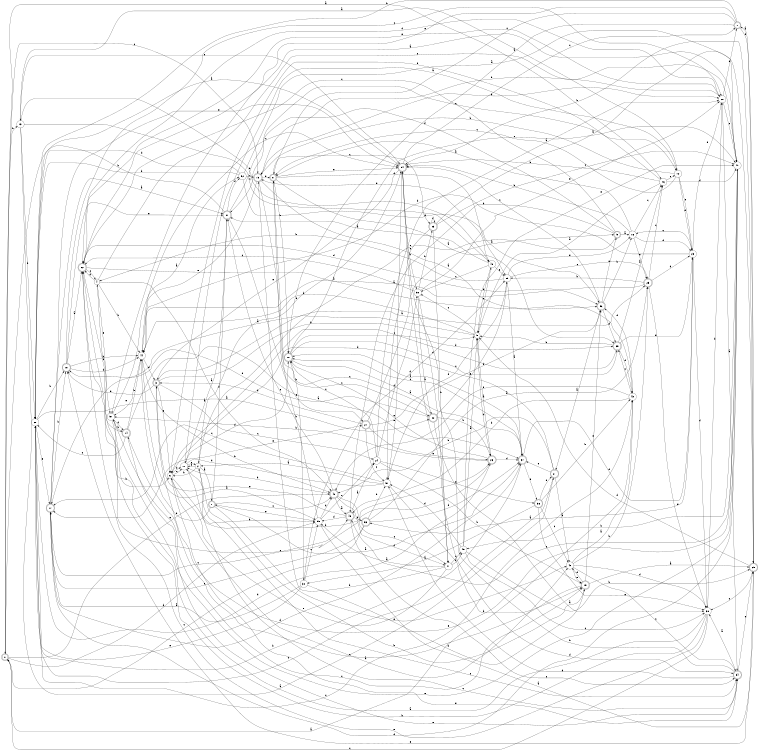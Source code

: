 digraph n47_6 {
__start0 [label="" shape="none"];

rankdir=LR;
size="8,5";

s0 [style="rounded,filled", color="black", fillcolor="white" shape="doublecircle", label="0"];
s1 [style="rounded,filled", color="black", fillcolor="white" shape="doublecircle", label="1"];
s2 [style="filled", color="black", fillcolor="white" shape="circle", label="2"];
s3 [style="rounded,filled", color="black", fillcolor="white" shape="doublecircle", label="3"];
s4 [style="filled", color="black", fillcolor="white" shape="circle", label="4"];
s5 [style="rounded,filled", color="black", fillcolor="white" shape="doublecircle", label="5"];
s6 [style="filled", color="black", fillcolor="white" shape="circle", label="6"];
s7 [style="rounded,filled", color="black", fillcolor="white" shape="doublecircle", label="7"];
s8 [style="rounded,filled", color="black", fillcolor="white" shape="doublecircle", label="8"];
s9 [style="filled", color="black", fillcolor="white" shape="circle", label="9"];
s10 [style="rounded,filled", color="black", fillcolor="white" shape="doublecircle", label="10"];
s11 [style="filled", color="black", fillcolor="white" shape="circle", label="11"];
s12 [style="filled", color="black", fillcolor="white" shape="circle", label="12"];
s13 [style="filled", color="black", fillcolor="white" shape="circle", label="13"];
s14 [style="rounded,filled", color="black", fillcolor="white" shape="doublecircle", label="14"];
s15 [style="rounded,filled", color="black", fillcolor="white" shape="doublecircle", label="15"];
s16 [style="filled", color="black", fillcolor="white" shape="circle", label="16"];
s17 [style="rounded,filled", color="black", fillcolor="white" shape="doublecircle", label="17"];
s18 [style="rounded,filled", color="black", fillcolor="white" shape="doublecircle", label="18"];
s19 [style="rounded,filled", color="black", fillcolor="white" shape="doublecircle", label="19"];
s20 [style="filled", color="black", fillcolor="white" shape="circle", label="20"];
s21 [style="rounded,filled", color="black", fillcolor="white" shape="doublecircle", label="21"];
s22 [style="rounded,filled", color="black", fillcolor="white" shape="doublecircle", label="22"];
s23 [style="filled", color="black", fillcolor="white" shape="circle", label="23"];
s24 [style="filled", color="black", fillcolor="white" shape="circle", label="24"];
s25 [style="rounded,filled", color="black", fillcolor="white" shape="doublecircle", label="25"];
s26 [style="rounded,filled", color="black", fillcolor="white" shape="doublecircle", label="26"];
s27 [style="rounded,filled", color="black", fillcolor="white" shape="doublecircle", label="27"];
s28 [style="filled", color="black", fillcolor="white" shape="circle", label="28"];
s29 [style="rounded,filled", color="black", fillcolor="white" shape="doublecircle", label="29"];
s30 [style="filled", color="black", fillcolor="white" shape="circle", label="30"];
s31 [style="rounded,filled", color="black", fillcolor="white" shape="doublecircle", label="31"];
s32 [style="rounded,filled", color="black", fillcolor="white" shape="doublecircle", label="32"];
s33 [style="rounded,filled", color="black", fillcolor="white" shape="doublecircle", label="33"];
s34 [style="rounded,filled", color="black", fillcolor="white" shape="doublecircle", label="34"];
s35 [style="filled", color="black", fillcolor="white" shape="circle", label="35"];
s36 [style="rounded,filled", color="black", fillcolor="white" shape="doublecircle", label="36"];
s37 [style="rounded,filled", color="black", fillcolor="white" shape="doublecircle", label="37"];
s38 [style="filled", color="black", fillcolor="white" shape="circle", label="38"];
s39 [style="rounded,filled", color="black", fillcolor="white" shape="doublecircle", label="39"];
s40 [style="rounded,filled", color="black", fillcolor="white" shape="doublecircle", label="40"];
s41 [style="filled", color="black", fillcolor="white" shape="circle", label="41"];
s42 [style="filled", color="black", fillcolor="white" shape="circle", label="42"];
s43 [style="filled", color="black", fillcolor="white" shape="circle", label="43"];
s44 [style="filled", color="black", fillcolor="white" shape="circle", label="44"];
s45 [style="filled", color="black", fillcolor="white" shape="circle", label="45"];
s46 [style="filled", color="black", fillcolor="white" shape="circle", label="46"];
s47 [style="filled", color="black", fillcolor="white" shape="circle", label="47"];
s48 [style="filled", color="black", fillcolor="white" shape="circle", label="48"];
s49 [style="rounded,filled", color="black", fillcolor="white" shape="doublecircle", label="49"];
s50 [style="filled", color="black", fillcolor="white" shape="circle", label="50"];
s51 [style="filled", color="black", fillcolor="white" shape="circle", label="51"];
s52 [style="filled", color="black", fillcolor="white" shape="circle", label="52"];
s53 [style="rounded,filled", color="black", fillcolor="white" shape="doublecircle", label="53"];
s54 [style="rounded,filled", color="black", fillcolor="white" shape="doublecircle", label="54"];
s55 [style="filled", color="black", fillcolor="white" shape="circle", label="55"];
s56 [style="rounded,filled", color="black", fillcolor="white" shape="doublecircle", label="56"];
s57 [style="filled", color="black", fillcolor="white" shape="circle", label="57"];
s0 -> s46 [label="a"];
s0 -> s13 [label="b"];
s0 -> s15 [label="c"];
s0 -> s55 [label="d"];
s0 -> s40 [label="e"];
s1 -> s37 [label="a"];
s1 -> s44 [label="b"];
s1 -> s40 [label="c"];
s1 -> s31 [label="d"];
s1 -> s42 [label="e"];
s2 -> s1 [label="a"];
s2 -> s6 [label="b"];
s2 -> s34 [label="c"];
s2 -> s11 [label="d"];
s2 -> s54 [label="e"];
s3 -> s25 [label="a"];
s3 -> s9 [label="b"];
s3 -> s24 [label="c"];
s3 -> s18 [label="d"];
s3 -> s6 [label="e"];
s4 -> s40 [label="a"];
s4 -> s44 [label="b"];
s4 -> s47 [label="c"];
s4 -> s22 [label="d"];
s4 -> s57 [label="e"];
s5 -> s16 [label="a"];
s5 -> s49 [label="b"];
s5 -> s22 [label="c"];
s5 -> s31 [label="d"];
s5 -> s2 [label="e"];
s6 -> s42 [label="a"];
s6 -> s26 [label="b"];
s6 -> s11 [label="c"];
s6 -> s11 [label="d"];
s6 -> s34 [label="e"];
s7 -> s10 [label="a"];
s7 -> s20 [label="b"];
s7 -> s8 [label="c"];
s7 -> s29 [label="d"];
s7 -> s57 [label="e"];
s8 -> s39 [label="a"];
s8 -> s10 [label="b"];
s8 -> s33 [label="c"];
s8 -> s35 [label="d"];
s8 -> s54 [label="e"];
s9 -> s17 [label="a"];
s9 -> s44 [label="b"];
s9 -> s50 [label="c"];
s9 -> s26 [label="d"];
s9 -> s48 [label="e"];
s10 -> s37 [label="a"];
s10 -> s30 [label="b"];
s10 -> s39 [label="c"];
s10 -> s39 [label="d"];
s10 -> s47 [label="e"];
s11 -> s12 [label="a"];
s11 -> s55 [label="b"];
s11 -> s2 [label="c"];
s11 -> s10 [label="d"];
s11 -> s27 [label="e"];
s12 -> s13 [label="a"];
s12 -> s15 [label="b"];
s12 -> s8 [label="c"];
s12 -> s23 [label="d"];
s12 -> s23 [label="e"];
s13 -> s21 [label="a"];
s13 -> s20 [label="b"];
s13 -> s48 [label="c"];
s13 -> s48 [label="d"];
s13 -> s54 [label="e"];
s14 -> s37 [label="a"];
s14 -> s44 [label="b"];
s14 -> s20 [label="c"];
s14 -> s22 [label="d"];
s14 -> s34 [label="e"];
s15 -> s43 [label="a"];
s15 -> s28 [label="b"];
s15 -> s32 [label="c"];
s15 -> s8 [label="d"];
s15 -> s44 [label="e"];
s16 -> s8 [label="a"];
s16 -> s54 [label="b"];
s16 -> s46 [label="c"];
s16 -> s23 [label="d"];
s16 -> s25 [label="e"];
s17 -> s31 [label="a"];
s17 -> s18 [label="b"];
s17 -> s49 [label="c"];
s17 -> s37 [label="d"];
s17 -> s54 [label="e"];
s18 -> s22 [label="a"];
s18 -> s44 [label="b"];
s18 -> s28 [label="c"];
s18 -> s44 [label="d"];
s18 -> s31 [label="e"];
s19 -> s29 [label="a"];
s19 -> s2 [label="b"];
s19 -> s14 [label="c"];
s19 -> s42 [label="d"];
s19 -> s56 [label="e"];
s20 -> s32 [label="a"];
s20 -> s18 [label="b"];
s20 -> s43 [label="c"];
s20 -> s26 [label="d"];
s20 -> s17 [label="e"];
s21 -> s42 [label="a"];
s21 -> s40 [label="b"];
s21 -> s20 [label="c"];
s21 -> s6 [label="d"];
s21 -> s37 [label="e"];
s22 -> s56 [label="a"];
s22 -> s6 [label="b"];
s22 -> s4 [label="c"];
s22 -> s56 [label="d"];
s22 -> s28 [label="e"];
s23 -> s53 [label="a"];
s23 -> s44 [label="b"];
s23 -> s16 [label="c"];
s23 -> s38 [label="d"];
s23 -> s28 [label="e"];
s24 -> s28 [label="a"];
s24 -> s19 [label="b"];
s24 -> s10 [label="c"];
s24 -> s50 [label="d"];
s24 -> s36 [label="e"];
s25 -> s44 [label="a"];
s25 -> s35 [label="b"];
s25 -> s46 [label="c"];
s25 -> s23 [label="d"];
s25 -> s38 [label="e"];
s26 -> s9 [label="a"];
s26 -> s57 [label="b"];
s26 -> s22 [label="c"];
s26 -> s37 [label="d"];
s26 -> s10 [label="e"];
s27 -> s5 [label="a"];
s27 -> s56 [label="b"];
s27 -> s51 [label="c"];
s27 -> s3 [label="d"];
s27 -> s26 [label="e"];
s28 -> s34 [label="a"];
s28 -> s15 [label="b"];
s28 -> s47 [label="c"];
s28 -> s22 [label="d"];
s28 -> s7 [label="e"];
s29 -> s7 [label="a"];
s29 -> s54 [label="b"];
s29 -> s38 [label="c"];
s29 -> s9 [label="d"];
s29 -> s18 [label="e"];
s30 -> s17 [label="a"];
s30 -> s19 [label="b"];
s30 -> s55 [label="c"];
s30 -> s35 [label="d"];
s30 -> s20 [label="e"];
s31 -> s11 [label="a"];
s31 -> s0 [label="b"];
s31 -> s12 [label="c"];
s31 -> s52 [label="d"];
s31 -> s27 [label="e"];
s32 -> s38 [label="a"];
s32 -> s26 [label="b"];
s32 -> s8 [label="c"];
s32 -> s18 [label="d"];
s32 -> s35 [label="e"];
s33 -> s29 [label="a"];
s33 -> s41 [label="b"];
s33 -> s47 [label="c"];
s33 -> s33 [label="d"];
s33 -> s51 [label="e"];
s34 -> s38 [label="a"];
s34 -> s54 [label="b"];
s34 -> s11 [label="c"];
s34 -> s51 [label="d"];
s34 -> s29 [label="e"];
s35 -> s37 [label="a"];
s35 -> s4 [label="b"];
s35 -> s25 [label="c"];
s35 -> s51 [label="d"];
s35 -> s16 [label="e"];
s36 -> s30 [label="a"];
s36 -> s43 [label="b"];
s36 -> s42 [label="c"];
s36 -> s21 [label="d"];
s36 -> s38 [label="e"];
s37 -> s10 [label="a"];
s37 -> s20 [label="b"];
s37 -> s10 [label="c"];
s37 -> s23 [label="d"];
s37 -> s36 [label="e"];
s38 -> s57 [label="a"];
s38 -> s4 [label="b"];
s38 -> s0 [label="c"];
s38 -> s28 [label="d"];
s38 -> s22 [label="e"];
s39 -> s46 [label="a"];
s39 -> s9 [label="b"];
s39 -> s6 [label="c"];
s39 -> s43 [label="d"];
s39 -> s23 [label="e"];
s40 -> s49 [label="a"];
s40 -> s11 [label="b"];
s40 -> s41 [label="c"];
s40 -> s41 [label="d"];
s40 -> s31 [label="e"];
s41 -> s55 [label="a"];
s41 -> s15 [label="b"];
s41 -> s45 [label="c"];
s41 -> s45 [label="d"];
s41 -> s6 [label="e"];
s42 -> s43 [label="a"];
s42 -> s25 [label="b"];
s42 -> s34 [label="c"];
s42 -> s38 [label="d"];
s42 -> s19 [label="e"];
s43 -> s0 [label="a"];
s43 -> s49 [label="b"];
s43 -> s39 [label="c"];
s43 -> s56 [label="d"];
s43 -> s40 [label="e"];
s44 -> s55 [label="a"];
s44 -> s40 [label="b"];
s44 -> s54 [label="c"];
s44 -> s3 [label="d"];
s44 -> s57 [label="e"];
s45 -> s9 [label="a"];
s45 -> s29 [label="b"];
s45 -> s38 [label="c"];
s45 -> s51 [label="d"];
s45 -> s47 [label="e"];
s46 -> s9 [label="a"];
s46 -> s54 [label="b"];
s46 -> s12 [label="c"];
s46 -> s47 [label="d"];
s46 -> s6 [label="e"];
s47 -> s22 [label="a"];
s47 -> s45 [label="b"];
s47 -> s49 [label="c"];
s47 -> s17 [label="d"];
s47 -> s3 [label="e"];
s48 -> s31 [label="a"];
s48 -> s9 [label="b"];
s48 -> s50 [label="c"];
s48 -> s15 [label="d"];
s48 -> s35 [label="e"];
s49 -> s24 [label="a"];
s49 -> s53 [label="b"];
s49 -> s34 [label="c"];
s49 -> s55 [label="d"];
s49 -> s3 [label="e"];
s50 -> s32 [label="a"];
s50 -> s33 [label="b"];
s50 -> s22 [label="c"];
s50 -> s41 [label="d"];
s50 -> s28 [label="e"];
s51 -> s2 [label="a"];
s51 -> s19 [label="b"];
s51 -> s17 [label="c"];
s51 -> s17 [label="d"];
s51 -> s54 [label="e"];
s52 -> s47 [label="a"];
s52 -> s20 [label="b"];
s52 -> s15 [label="c"];
s52 -> s20 [label="d"];
s52 -> s56 [label="e"];
s53 -> s25 [label="a"];
s53 -> s51 [label="b"];
s53 -> s0 [label="c"];
s53 -> s37 [label="d"];
s53 -> s17 [label="e"];
s54 -> s20 [label="a"];
s54 -> s50 [label="b"];
s54 -> s7 [label="c"];
s54 -> s34 [label="d"];
s54 -> s3 [label="e"];
s55 -> s29 [label="a"];
s55 -> s8 [label="b"];
s55 -> s24 [label="c"];
s55 -> s40 [label="d"];
s55 -> s1 [label="e"];
s56 -> s21 [label="a"];
s56 -> s16 [label="b"];
s56 -> s54 [label="c"];
s56 -> s39 [label="d"];
s56 -> s5 [label="e"];
s57 -> s52 [label="a"];
s57 -> s14 [label="b"];
s57 -> s19 [label="c"];
s57 -> s14 [label="d"];
s57 -> s47 [label="e"];

}